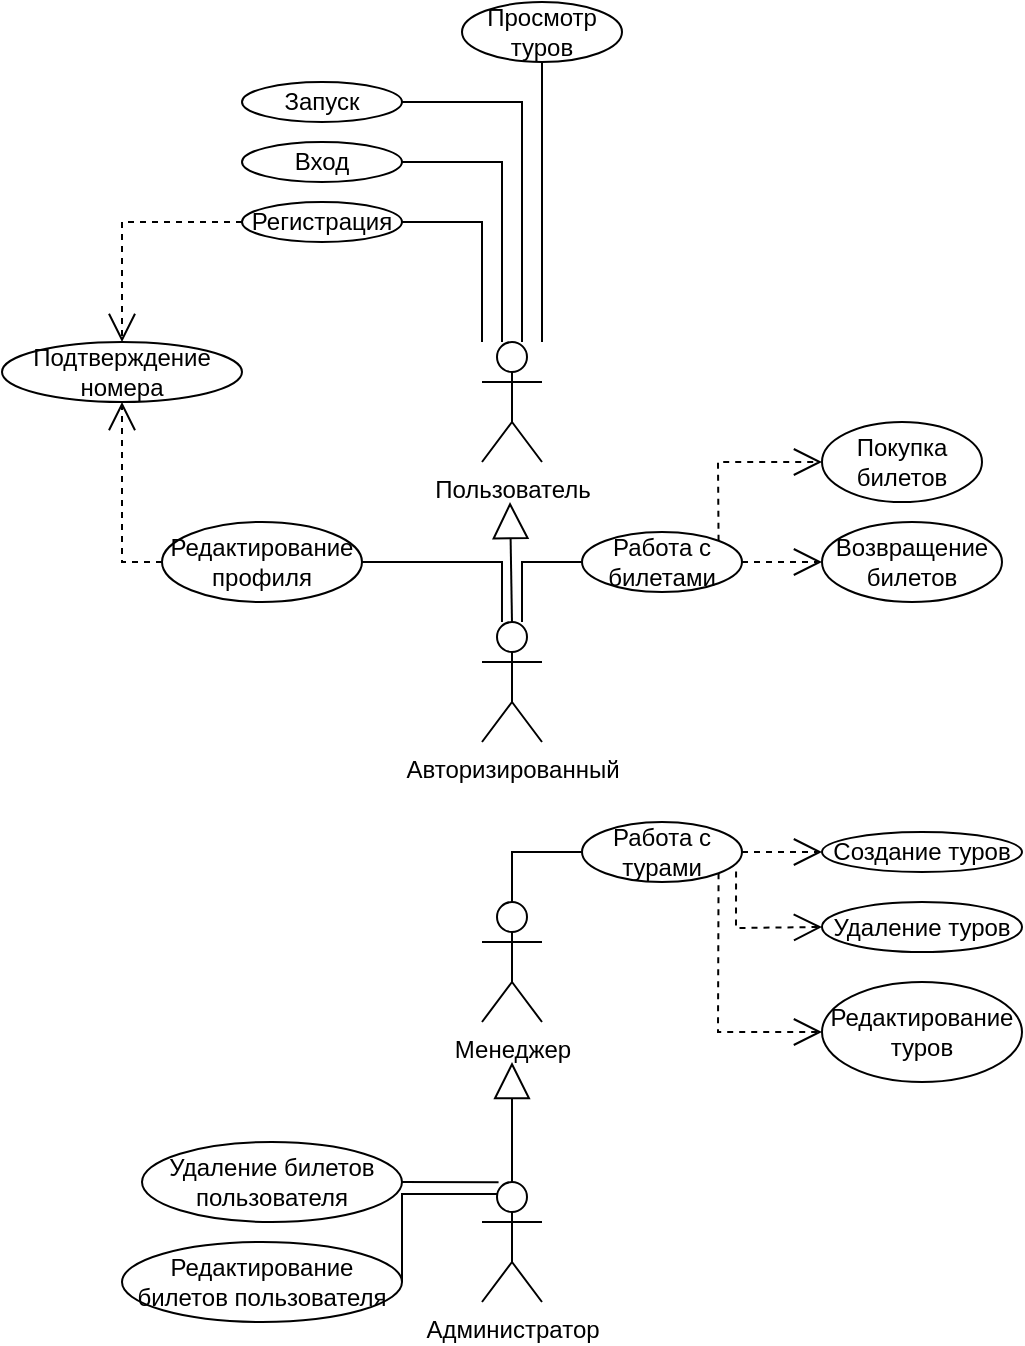 <mxfile version="20.5.0" type="device"><diagram id="MVRmylpjdR6t7XuySlVm" name="Страница 1"><mxGraphModel dx="1056" dy="421" grid="1" gridSize="10" guides="1" tooltips="1" connect="1" arrows="1" fold="1" page="1" pageScale="1" pageWidth="827" pageHeight="1169" math="0" shadow="0"><root><mxCell id="0"/><mxCell id="1" parent="0"/><mxCell id="riDjCwX9mtNl7M9i3bwb-1" value="Пользователь" style="shape=umlActor;verticalLabelPosition=bottom;verticalAlign=top;html=1;outlineConnect=0;" parent="1" vertex="1"><mxGeometry x="240" y="170" width="30" height="60" as="geometry"/></mxCell><mxCell id="riDjCwX9mtNl7M9i3bwb-12" value="Вход" style="ellipse;whiteSpace=wrap;html=1;" parent="1" vertex="1"><mxGeometry x="120" y="70" width="80" height="20" as="geometry"/></mxCell><mxCell id="riDjCwX9mtNl7M9i3bwb-14" value="Регистрация" style="ellipse;whiteSpace=wrap;html=1;" parent="1" vertex="1"><mxGeometry x="120" y="100" width="80" height="20" as="geometry"/></mxCell><mxCell id="riDjCwX9mtNl7M9i3bwb-17" value="" style="endArrow=open;endSize=12;dashed=1;html=1;rounded=0;exitX=0;exitY=0.5;exitDx=0;exitDy=0;entryX=0.5;entryY=0;entryDx=0;entryDy=0;" parent="1" source="riDjCwX9mtNl7M9i3bwb-14" target="riDjCwX9mtNl7M9i3bwb-18" edge="1"><mxGeometry width="160" relative="1" as="geometry"><mxPoint x="70" y="10" as="sourcePoint"/><mxPoint x="50" y="110" as="targetPoint"/><Array as="points"><mxPoint x="60" y="110"/></Array></mxGeometry></mxCell><mxCell id="riDjCwX9mtNl7M9i3bwb-18" value="Подтверждение номера" style="ellipse;whiteSpace=wrap;html=1;" parent="1" vertex="1"><mxGeometry y="170" width="120" height="30" as="geometry"/></mxCell><mxCell id="riDjCwX9mtNl7M9i3bwb-20" value="" style="endArrow=none;html=1;rounded=0;entryX=1;entryY=0.5;entryDx=0;entryDy=0;" parent="1" target="riDjCwX9mtNl7M9i3bwb-21" edge="1"><mxGeometry width="50" height="50" relative="1" as="geometry"><mxPoint x="260" y="170" as="sourcePoint"/><mxPoint x="260" y="50" as="targetPoint"/><Array as="points"><mxPoint x="260" y="50"/></Array></mxGeometry></mxCell><mxCell id="riDjCwX9mtNl7M9i3bwb-21" value="Запуск" style="ellipse;whiteSpace=wrap;html=1;" parent="1" vertex="1"><mxGeometry x="120" y="40" width="80" height="20" as="geometry"/></mxCell><mxCell id="riDjCwX9mtNl7M9i3bwb-22" value="" style="endArrow=none;html=1;rounded=0;entryX=0.5;entryY=1;entryDx=0;entryDy=0;" parent="1" target="riDjCwX9mtNl7M9i3bwb-25" edge="1"><mxGeometry width="50" height="50" relative="1" as="geometry"><mxPoint x="270" y="170" as="sourcePoint"/><mxPoint x="270" y="50.0" as="targetPoint"/></mxGeometry></mxCell><mxCell id="riDjCwX9mtNl7M9i3bwb-23" value="" style="endArrow=none;html=1;rounded=0;entryX=1;entryY=0.5;entryDx=0;entryDy=0;" parent="1" target="riDjCwX9mtNl7M9i3bwb-14" edge="1"><mxGeometry width="50" height="50" relative="1" as="geometry"><mxPoint x="240.0" y="170" as="sourcePoint"/><mxPoint x="240.0" y="50.0" as="targetPoint"/><Array as="points"><mxPoint x="240" y="110"/></Array></mxGeometry></mxCell><mxCell id="riDjCwX9mtNl7M9i3bwb-24" value="" style="endArrow=none;html=1;rounded=0;entryX=1;entryY=0.5;entryDx=0;entryDy=0;" parent="1" target="riDjCwX9mtNl7M9i3bwb-12" edge="1"><mxGeometry width="50" height="50" relative="1" as="geometry"><mxPoint x="250.0" y="170" as="sourcePoint"/><mxPoint x="250.0" y="50.0" as="targetPoint"/><Array as="points"><mxPoint x="250" y="80"/></Array></mxGeometry></mxCell><mxCell id="riDjCwX9mtNl7M9i3bwb-25" value="Просмотр туров" style="ellipse;whiteSpace=wrap;html=1;" parent="1" vertex="1"><mxGeometry x="230" width="80" height="30" as="geometry"/></mxCell><mxCell id="riDjCwX9mtNl7M9i3bwb-27" value="Авторизированный" style="shape=umlActor;verticalLabelPosition=bottom;verticalAlign=top;html=1;outlineConnect=0;" parent="1" vertex="1"><mxGeometry x="240" y="310" width="30" height="60" as="geometry"/></mxCell><mxCell id="riDjCwX9mtNl7M9i3bwb-30" value="" style="endArrow=block;endSize=16;endFill=0;html=1;rounded=0;exitX=0.5;exitY=0;exitDx=0;exitDy=0;exitPerimeter=0;" parent="1" source="riDjCwX9mtNl7M9i3bwb-27" edge="1"><mxGeometry width="160" relative="1" as="geometry"><mxPoint x="174" y="270" as="sourcePoint"/><mxPoint x="254" y="250" as="targetPoint"/></mxGeometry></mxCell><mxCell id="riDjCwX9mtNl7M9i3bwb-32" value="Редактирование профиля" style="ellipse;whiteSpace=wrap;html=1;" parent="1" vertex="1"><mxGeometry x="80" y="260" width="100" height="40" as="geometry"/></mxCell><mxCell id="riDjCwX9mtNl7M9i3bwb-33" value="" style="endArrow=open;endSize=12;dashed=1;html=1;rounded=0;exitX=0;exitY=0.5;exitDx=0;exitDy=0;entryX=0.5;entryY=1;entryDx=0;entryDy=0;" parent="1" source="riDjCwX9mtNl7M9i3bwb-32" target="riDjCwX9mtNl7M9i3bwb-18" edge="1"><mxGeometry width="160" relative="1" as="geometry"><mxPoint x="70" y="160" as="sourcePoint"/><mxPoint x="60" y="290" as="targetPoint"/><Array as="points"><mxPoint x="60" y="280"/></Array></mxGeometry></mxCell><mxCell id="riDjCwX9mtNl7M9i3bwb-35" value="" style="endArrow=none;html=1;rounded=0;entryX=1;entryY=0.5;entryDx=0;entryDy=0;exitX=0.333;exitY=0;exitDx=0;exitDy=0;exitPerimeter=0;" parent="1" source="riDjCwX9mtNl7M9i3bwb-27" target="riDjCwX9mtNl7M9i3bwb-32" edge="1"><mxGeometry width="50" height="50" relative="1" as="geometry"><mxPoint x="250" y="300" as="sourcePoint"/><mxPoint x="230" y="180" as="targetPoint"/><Array as="points"><mxPoint x="250" y="280"/></Array></mxGeometry></mxCell><mxCell id="riDjCwX9mtNl7M9i3bwb-37" value="" style="endArrow=none;html=1;rounded=0;entryX=0;entryY=0.5;entryDx=0;entryDy=0;" parent="1" target="riDjCwX9mtNl7M9i3bwb-38" edge="1"><mxGeometry width="50" height="50" relative="1" as="geometry"><mxPoint x="260" y="310" as="sourcePoint"/><mxPoint x="260" y="280" as="targetPoint"/><Array as="points"><mxPoint x="260" y="280"/></Array></mxGeometry></mxCell><mxCell id="riDjCwX9mtNl7M9i3bwb-38" value="Работа с билетами" style="ellipse;whiteSpace=wrap;html=1;" parent="1" vertex="1"><mxGeometry x="290" y="265" width="80" height="30" as="geometry"/></mxCell><mxCell id="riDjCwX9mtNl7M9i3bwb-40" value="" style="endArrow=open;endSize=12;dashed=1;html=1;rounded=0;exitX=1;exitY=0;exitDx=0;exitDy=0;entryX=0;entryY=0.5;entryDx=0;entryDy=0;" parent="1" source="riDjCwX9mtNl7M9i3bwb-38" target="riDjCwX9mtNl7M9i3bwb-41" edge="1"><mxGeometry width="160" relative="1" as="geometry"><mxPoint x="410" y="290" as="sourcePoint"/><mxPoint x="340" y="190" as="targetPoint"/><Array as="points"><mxPoint x="358" y="230"/></Array></mxGeometry></mxCell><mxCell id="riDjCwX9mtNl7M9i3bwb-41" value="Покупка билетов" style="ellipse;whiteSpace=wrap;html=1;" parent="1" vertex="1"><mxGeometry x="410" y="210" width="80" height="40" as="geometry"/></mxCell><mxCell id="riDjCwX9mtNl7M9i3bwb-42" value="Возвращение билетов" style="ellipse;whiteSpace=wrap;html=1;" parent="1" vertex="1"><mxGeometry x="410" y="260" width="90" height="40" as="geometry"/></mxCell><mxCell id="riDjCwX9mtNl7M9i3bwb-43" value="" style="endArrow=open;endSize=12;dashed=1;html=1;rounded=0;entryX=0;entryY=0.5;entryDx=0;entryDy=0;exitX=1;exitY=0.5;exitDx=0;exitDy=0;" parent="1" source="riDjCwX9mtNl7M9i3bwb-38" target="riDjCwX9mtNl7M9i3bwb-42" edge="1"><mxGeometry width="160" relative="1" as="geometry"><mxPoint x="350" y="260" as="sourcePoint"/><mxPoint x="370" y="100" as="targetPoint"/></mxGeometry></mxCell><mxCell id="riDjCwX9mtNl7M9i3bwb-44" value="Менеджер" style="shape=umlActor;verticalLabelPosition=bottom;verticalAlign=top;html=1;outlineConnect=0;" parent="1" vertex="1"><mxGeometry x="240" y="450" width="30" height="60" as="geometry"/></mxCell><mxCell id="riDjCwX9mtNl7M9i3bwb-48" value="" style="endArrow=none;html=1;rounded=0;exitX=0.5;exitY=0;exitDx=0;exitDy=0;exitPerimeter=0;entryX=0;entryY=0.5;entryDx=0;entryDy=0;" parent="1" source="riDjCwX9mtNl7M9i3bwb-44" target="riDjCwX9mtNl7M9i3bwb-49" edge="1"><mxGeometry width="50" height="50" relative="1" as="geometry"><mxPoint x="270" y="320" as="sourcePoint"/><mxPoint x="330" y="420" as="targetPoint"/><Array as="points"><mxPoint x="255" y="425"/></Array></mxGeometry></mxCell><mxCell id="riDjCwX9mtNl7M9i3bwb-49" value="Работа с турами" style="ellipse;whiteSpace=wrap;html=1;" parent="1" vertex="1"><mxGeometry x="290" y="410" width="80" height="30" as="geometry"/></mxCell><mxCell id="riDjCwX9mtNl7M9i3bwb-51" value="" style="endArrow=open;endSize=12;dashed=1;html=1;rounded=0;entryX=0;entryY=0.5;entryDx=0;entryDy=0;exitX=1;exitY=0.5;exitDx=0;exitDy=0;" parent="1" source="riDjCwX9mtNl7M9i3bwb-49" target="riDjCwX9mtNl7M9i3bwb-53" edge="1"><mxGeometry width="160" relative="1" as="geometry"><mxPoint x="370" y="424.63" as="sourcePoint"/><mxPoint x="410" y="424.63" as="targetPoint"/></mxGeometry></mxCell><mxCell id="riDjCwX9mtNl7M9i3bwb-52" value="Редактирование туров" style="ellipse;whiteSpace=wrap;html=1;" parent="1" vertex="1"><mxGeometry x="410" y="490" width="100" height="50" as="geometry"/></mxCell><mxCell id="riDjCwX9mtNl7M9i3bwb-53" value="Создание туров" style="ellipse;whiteSpace=wrap;html=1;" parent="1" vertex="1"><mxGeometry x="410" y="415" width="100" height="20" as="geometry"/></mxCell><mxCell id="riDjCwX9mtNl7M9i3bwb-54" value="" style="endArrow=open;endSize=12;dashed=1;html=1;rounded=0;entryX=0;entryY=0.5;entryDx=0;entryDy=0;exitX=1;exitY=1;exitDx=0;exitDy=0;" parent="1" source="riDjCwX9mtNl7M9i3bwb-49" target="riDjCwX9mtNl7M9i3bwb-52" edge="1"><mxGeometry width="160" relative="1" as="geometry"><mxPoint x="370" y="430.0" as="sourcePoint"/><mxPoint x="410" y="430.0" as="targetPoint"/><Array as="points"><mxPoint x="358" y="515"/></Array></mxGeometry></mxCell><mxCell id="riDjCwX9mtNl7M9i3bwb-55" value="Удаление туров" style="ellipse;whiteSpace=wrap;html=1;" parent="1" vertex="1"><mxGeometry x="410" y="450" width="100" height="25" as="geometry"/></mxCell><mxCell id="riDjCwX9mtNl7M9i3bwb-56" value="" style="endArrow=open;endSize=12;dashed=1;html=1;rounded=0;entryX=0;entryY=0.5;entryDx=0;entryDy=0;exitX=0.963;exitY=0.825;exitDx=0;exitDy=0;exitPerimeter=0;" parent="1" source="riDjCwX9mtNl7M9i3bwb-49" target="riDjCwX9mtNl7M9i3bwb-55" edge="1"><mxGeometry width="160" relative="1" as="geometry"><mxPoint x="368.459" y="445.541" as="sourcePoint"/><mxPoint x="420" y="555" as="targetPoint"/><Array as="points"><mxPoint x="367" y="463"/></Array></mxGeometry></mxCell><mxCell id="riDjCwX9mtNl7M9i3bwb-58" value="Администратор" style="shape=umlActor;verticalLabelPosition=bottom;verticalAlign=top;html=1;outlineConnect=0;" parent="1" vertex="1"><mxGeometry x="240" y="590" width="30" height="60" as="geometry"/></mxCell><mxCell id="riDjCwX9mtNl7M9i3bwb-59" value="" style="endArrow=block;endSize=16;endFill=0;html=1;rounded=0;exitX=0.5;exitY=0;exitDx=0;exitDy=0;exitPerimeter=0;" parent="1" source="riDjCwX9mtNl7M9i3bwb-58" edge="1"><mxGeometry width="160" relative="1" as="geometry"><mxPoint x="254" y="560" as="sourcePoint"/><mxPoint x="255" y="530" as="targetPoint"/></mxGeometry></mxCell><mxCell id="riDjCwX9mtNl7M9i3bwb-60" value="Удаление билетов пользователя" style="ellipse;whiteSpace=wrap;html=1;" parent="1" vertex="1"><mxGeometry x="70" y="570" width="130" height="40" as="geometry"/></mxCell><mxCell id="riDjCwX9mtNl7M9i3bwb-61" value="" style="endArrow=none;html=1;rounded=0;exitX=0.276;exitY=0.003;exitDx=0;exitDy=0;exitPerimeter=0;entryX=1;entryY=0.5;entryDx=0;entryDy=0;" parent="1" source="riDjCwX9mtNl7M9i3bwb-58" target="riDjCwX9mtNl7M9i3bwb-60" edge="1"><mxGeometry width="50" height="50" relative="1" as="geometry"><mxPoint x="269.71" y="459.94" as="sourcePoint"/><mxPoint x="300" y="435" as="targetPoint"/></mxGeometry></mxCell><mxCell id="riDjCwX9mtNl7M9i3bwb-66" value="Редактирование билетов пользователя" style="ellipse;whiteSpace=wrap;html=1;" parent="1" vertex="1"><mxGeometry x="60" y="620" width="140" height="40" as="geometry"/></mxCell><mxCell id="riDjCwX9mtNl7M9i3bwb-67" value="" style="endArrow=none;html=1;rounded=0;exitX=0.25;exitY=0.1;exitDx=0;exitDy=0;exitPerimeter=0;entryX=1;entryY=0.5;entryDx=0;entryDy=0;" parent="1" source="riDjCwX9mtNl7M9i3bwb-58" target="riDjCwX9mtNl7M9i3bwb-66" edge="1"><mxGeometry width="50" height="50" relative="1" as="geometry"><mxPoint x="240" y="640.18" as="sourcePoint"/><mxPoint x="291.72" y="485" as="targetPoint"/><Array as="points"><mxPoint x="200" y="596"/></Array></mxGeometry></mxCell></root></mxGraphModel></diagram></mxfile>